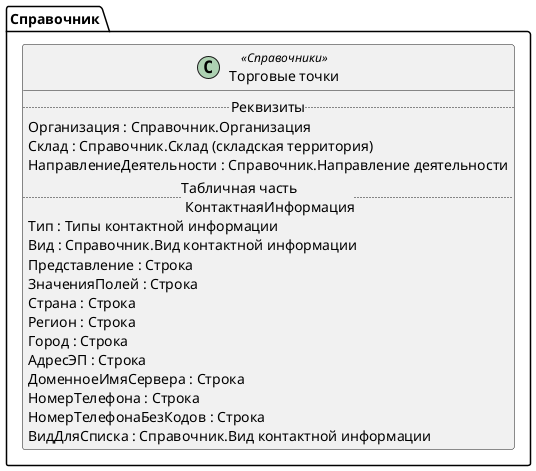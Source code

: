 ﻿@startuml ТорговыеТочки
'!include templates.wsd
'..\include templates.wsd
class Справочник.ТорговыеТочки as "Торговые точки" <<Справочники>>
{
..Реквизиты..
Организация : Справочник.Организация
Склад : Справочник.Склад (складская территория)
НаправлениеДеятельности : Справочник.Направление деятельности
..Табличная часть \n КонтактнаяИнформация..
Тип : Типы контактной информации
Вид : Справочник.Вид контактной информации
Представление : Строка
ЗначенияПолей : Строка
Страна : Строка
Регион : Строка
Город : Строка
АдресЭП : Строка
ДоменноеИмяСервера : Строка
НомерТелефона : Строка
НомерТелефонаБезКодов : Строка
ВидДляСписка : Справочник.Вид контактной информации
}
@enduml
